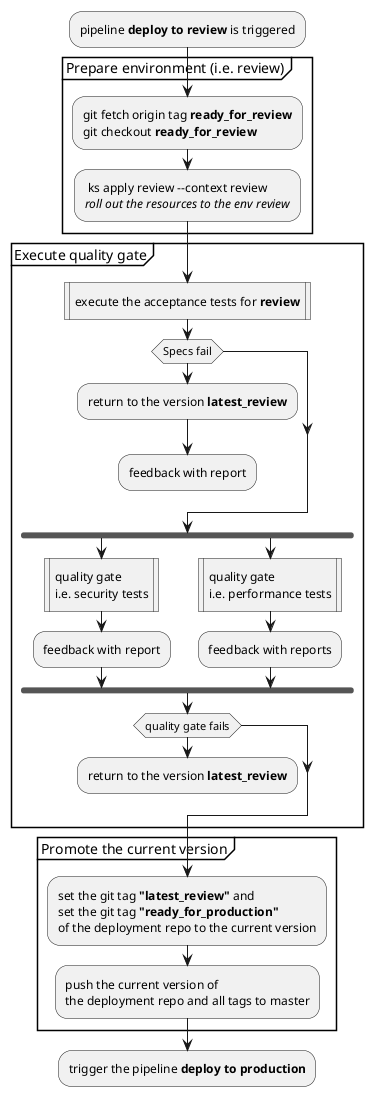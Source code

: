 @startuml CD distilled
:pipeline <b>deploy to review</b> is triggered;
partition "Prepare environment (i.e. review)" {
    :git fetch origin tag <b>ready_for_review</b>
    git checkout <b>ready_for_review</b>;
    : ks apply review --context review
    <i>roll out the resources to the env review</i>;
}
partition "Execute quality gate" {
    :execute the acceptance tests for <b>review</b>|
    if(Specs fail) then
        :return to the version <b>latest_review</b>;
        :feedback with report;
        detach
    endif
    fork
        :quality gate
        i.e. security tests|
        :feedback with report;
    fork again
        :quality gate
        i.e. performance tests|
        :feedback with reports;
    end fork
    if(quality gate fails) then
        :return to the version <b>latest_review</b>;
        detach
    endif
}
partition "Promote the current version" {
    :set the git tag <b>"latest_review"</b> and
    set the git tag <b>"ready_for_production"</b>
    of the deployment repo to the current version;
    :push the current version of
    the deployment repo and all tags to master;
}
:trigger the pipeline <b>deploy to production</b>;
@enduml
